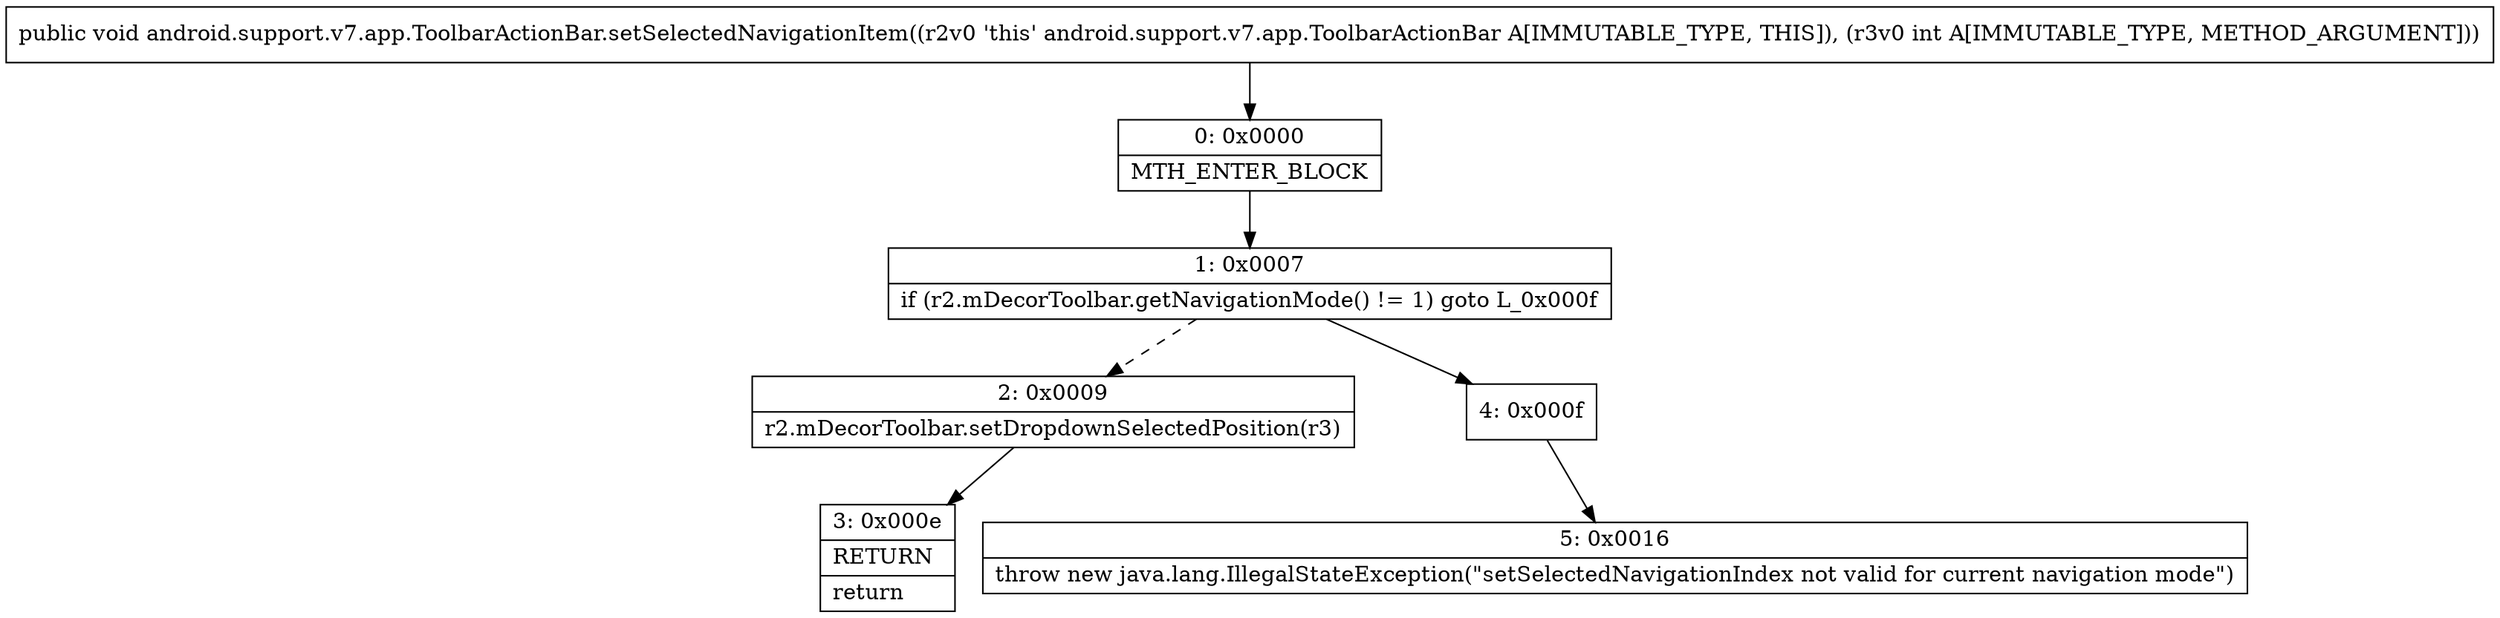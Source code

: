 digraph "CFG forandroid.support.v7.app.ToolbarActionBar.setSelectedNavigationItem(I)V" {
Node_0 [shape=record,label="{0\:\ 0x0000|MTH_ENTER_BLOCK\l}"];
Node_1 [shape=record,label="{1\:\ 0x0007|if (r2.mDecorToolbar.getNavigationMode() != 1) goto L_0x000f\l}"];
Node_2 [shape=record,label="{2\:\ 0x0009|r2.mDecorToolbar.setDropdownSelectedPosition(r3)\l}"];
Node_3 [shape=record,label="{3\:\ 0x000e|RETURN\l|return\l}"];
Node_4 [shape=record,label="{4\:\ 0x000f}"];
Node_5 [shape=record,label="{5\:\ 0x0016|throw new java.lang.IllegalStateException(\"setSelectedNavigationIndex not valid for current navigation mode\")\l}"];
MethodNode[shape=record,label="{public void android.support.v7.app.ToolbarActionBar.setSelectedNavigationItem((r2v0 'this' android.support.v7.app.ToolbarActionBar A[IMMUTABLE_TYPE, THIS]), (r3v0 int A[IMMUTABLE_TYPE, METHOD_ARGUMENT])) }"];
MethodNode -> Node_0;
Node_0 -> Node_1;
Node_1 -> Node_2[style=dashed];
Node_1 -> Node_4;
Node_2 -> Node_3;
Node_4 -> Node_5;
}

